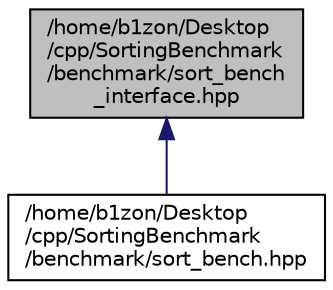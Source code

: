 digraph "/home/b1zon/Desktop/cpp/SortingBenchmark/benchmark/sort_bench_interface.hpp"
{
  edge [fontname="Helvetica",fontsize="10",labelfontname="Helvetica",labelfontsize="10"];
  node [fontname="Helvetica",fontsize="10",shape=record];
  Node16 [label="/home/b1zon/Desktop\l/cpp/SortingBenchmark\l/benchmark/sort_bench\l_interface.hpp",height=0.2,width=0.4,color="black", fillcolor="grey75", style="filled", fontcolor="black"];
  Node16 -> Node17 [dir="back",color="midnightblue",fontsize="10",style="solid"];
  Node17 [label="/home/b1zon/Desktop\l/cpp/SortingBenchmark\l/benchmark/sort_bench.hpp",height=0.2,width=0.4,color="black", fillcolor="white", style="filled",URL="$sort__bench_8hpp.html"];
}

